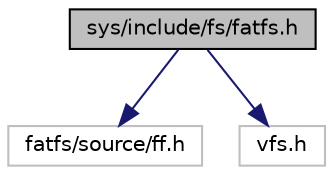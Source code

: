 digraph "sys/include/fs/fatfs.h"
{
 // LATEX_PDF_SIZE
  edge [fontname="Helvetica",fontsize="10",labelfontname="Helvetica",labelfontsize="10"];
  node [fontname="Helvetica",fontsize="10",shape=record];
  Node1 [label="sys/include/fs/fatfs.h",height=0.2,width=0.4,color="black", fillcolor="grey75", style="filled", fontcolor="black",tooltip="FatFs integration for vfs."];
  Node1 -> Node2 [color="midnightblue",fontsize="10",style="solid",fontname="Helvetica"];
  Node2 [label="fatfs/source/ff.h",height=0.2,width=0.4,color="grey75", fillcolor="white", style="filled",tooltip=" "];
  Node1 -> Node3 [color="midnightblue",fontsize="10",style="solid",fontname="Helvetica"];
  Node3 [label="vfs.h",height=0.2,width=0.4,color="grey75", fillcolor="white", style="filled",tooltip=" "];
}
